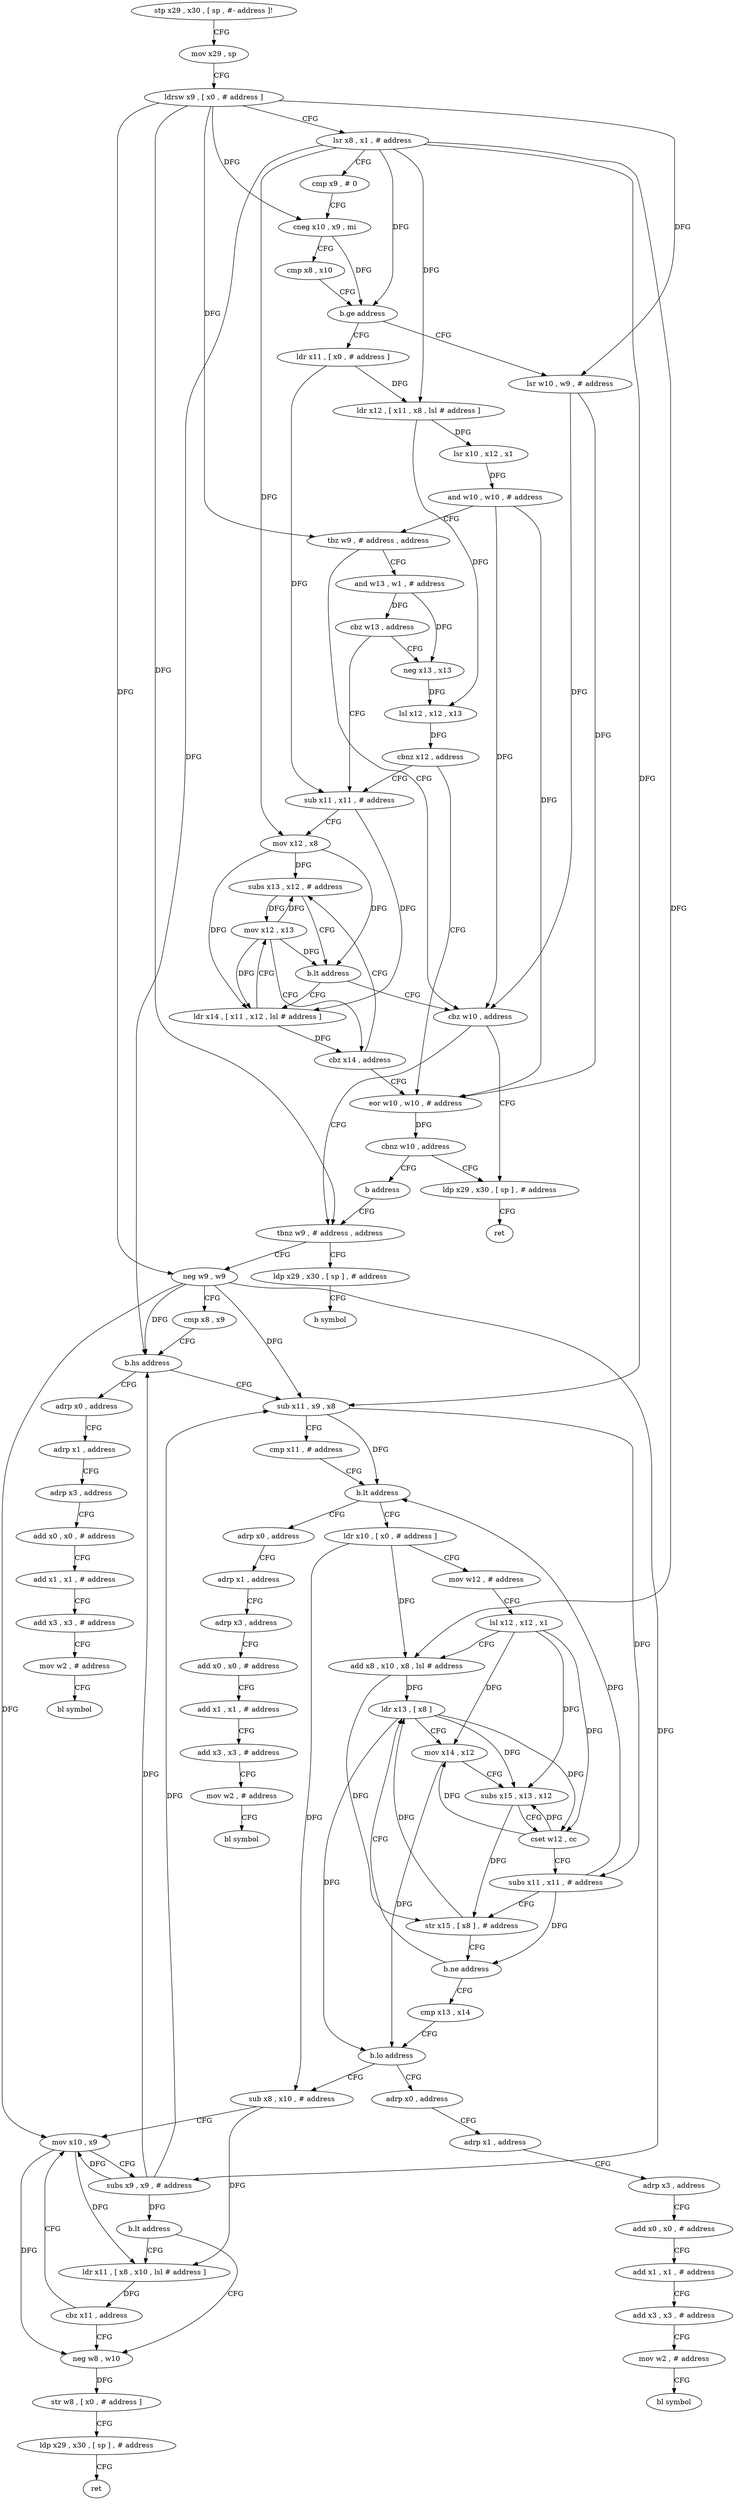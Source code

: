 digraph "func" {
"4250060" [label = "stp x29 , x30 , [ sp , #- address ]!" ]
"4250064" [label = "mov x29 , sp" ]
"4250068" [label = "ldrsw x9 , [ x0 , # address ]" ]
"4250072" [label = "lsr x8 , x1 , # address" ]
"4250076" [label = "cmp x9 , # 0" ]
"4250080" [label = "cneg x10 , x9 , mi" ]
"4250084" [label = "cmp x8 , x10" ]
"4250088" [label = "b.ge address" ]
"4250172" [label = "lsr w10 , w9 , # address" ]
"4250092" [label = "ldr x11 , [ x0 , # address ]" ]
"4250176" [label = "cbz w10 , address" ]
"4250096" [label = "ldr x12 , [ x11 , x8 , lsl # address ]" ]
"4250100" [label = "lsr x10 , x12 , x1" ]
"4250104" [label = "and w10 , w10 , # address" ]
"4250108" [label = "tbz w9 , # address , address" ]
"4250112" [label = "and w13 , w1 , # address" ]
"4250188" [label = "tbnz w9 , # address , address" ]
"4250200" [label = "neg w9 , w9" ]
"4250192" [label = "ldp x29 , x30 , [ sp ] , # address" ]
"4250180" [label = "ldp x29 , x30 , [ sp ] , # address" ]
"4250184" [label = "ret" ]
"4250116" [label = "cbz w13 , address" ]
"4250132" [label = "sub x11 , x11 , # address" ]
"4250120" [label = "neg x13 , x13" ]
"4250204" [label = "cmp x8 , x9" ]
"4250208" [label = "b.hs address" ]
"4250316" [label = "adrp x0 , address" ]
"4250212" [label = "sub x11 , x9 , x8" ]
"4250196" [label = "b symbol" ]
"4250136" [label = "mov x12 , x8" ]
"4250140" [label = "subs x13 , x12 , # address" ]
"4250124" [label = "lsl x12 , x12 , x13" ]
"4250128" [label = "cbnz x12 , address" ]
"4250160" [label = "eor w10 , w10 , # address" ]
"4250320" [label = "adrp x1 , address" ]
"4250324" [label = "adrp x3 , address" ]
"4250328" [label = "add x0 , x0 , # address" ]
"4250332" [label = "add x1 , x1 , # address" ]
"4250336" [label = "add x3 , x3 , # address" ]
"4250340" [label = "mov w2 , # address" ]
"4250344" [label = "bl symbol" ]
"4250216" [label = "cmp x11 , # address" ]
"4250220" [label = "b.lt address" ]
"4250348" [label = "adrp x0 , address" ]
"4250224" [label = "ldr x10 , [ x0 , # address ]" ]
"4250148" [label = "ldr x14 , [ x11 , x12 , lsl # address ]" ]
"4250152" [label = "mov x12 , x13" ]
"4250156" [label = "cbz x14 , address" ]
"4250164" [label = "cbnz w10 , address" ]
"4250168" [label = "b address" ]
"4250352" [label = "adrp x1 , address" ]
"4250356" [label = "adrp x3 , address" ]
"4250360" [label = "add x0 , x0 , # address" ]
"4250364" [label = "add x1 , x1 , # address" ]
"4250368" [label = "add x3 , x3 , # address" ]
"4250372" [label = "mov w2 , # address" ]
"4250376" [label = "bl symbol" ]
"4250228" [label = "mov w12 , # address" ]
"4250232" [label = "lsl x12 , x12 , x1" ]
"4250236" [label = "add x8 , x10 , x8 , lsl # address" ]
"4250240" [label = "ldr x13 , [ x8 ]" ]
"4250144" [label = "b.lt address" ]
"4250244" [label = "mov x14 , x12" ]
"4250248" [label = "subs x15 , x13 , x12" ]
"4250252" [label = "cset w12 , cc" ]
"4250256" [label = "subs x11 , x11 , # address" ]
"4250260" [label = "str x15 , [ x8 ] , # address" ]
"4250264" [label = "b.ne address" ]
"4250268" [label = "cmp x13 , x14" ]
"4250272" [label = "b.lo address" ]
"4250380" [label = "adrp x0 , address" ]
"4250276" [label = "sub x8 , x10 , # address" ]
"4250384" [label = "adrp x1 , address" ]
"4250388" [label = "adrp x3 , address" ]
"4250392" [label = "add x0 , x0 , # address" ]
"4250396" [label = "add x1 , x1 , # address" ]
"4250400" [label = "add x3 , x3 , # address" ]
"4250404" [label = "mov w2 , # address" ]
"4250408" [label = "bl symbol" ]
"4250280" [label = "mov x10 , x9" ]
"4250300" [label = "neg w8 , w10" ]
"4250304" [label = "str w8 , [ x0 , # address ]" ]
"4250308" [label = "ldp x29 , x30 , [ sp ] , # address" ]
"4250312" [label = "ret" ]
"4250292" [label = "ldr x11 , [ x8 , x10 , lsl # address ]" ]
"4250296" [label = "cbz x11 , address" ]
"4250284" [label = "subs x9 , x9 , # address" ]
"4250288" [label = "b.lt address" ]
"4250060" -> "4250064" [ label = "CFG" ]
"4250064" -> "4250068" [ label = "CFG" ]
"4250068" -> "4250072" [ label = "CFG" ]
"4250068" -> "4250080" [ label = "DFG" ]
"4250068" -> "4250172" [ label = "DFG" ]
"4250068" -> "4250108" [ label = "DFG" ]
"4250068" -> "4250188" [ label = "DFG" ]
"4250068" -> "4250200" [ label = "DFG" ]
"4250072" -> "4250076" [ label = "CFG" ]
"4250072" -> "4250088" [ label = "DFG" ]
"4250072" -> "4250096" [ label = "DFG" ]
"4250072" -> "4250136" [ label = "DFG" ]
"4250072" -> "4250208" [ label = "DFG" ]
"4250072" -> "4250212" [ label = "DFG" ]
"4250072" -> "4250236" [ label = "DFG" ]
"4250076" -> "4250080" [ label = "CFG" ]
"4250080" -> "4250084" [ label = "CFG" ]
"4250080" -> "4250088" [ label = "DFG" ]
"4250084" -> "4250088" [ label = "CFG" ]
"4250088" -> "4250172" [ label = "CFG" ]
"4250088" -> "4250092" [ label = "CFG" ]
"4250172" -> "4250176" [ label = "DFG" ]
"4250172" -> "4250160" [ label = "DFG" ]
"4250092" -> "4250096" [ label = "DFG" ]
"4250092" -> "4250132" [ label = "DFG" ]
"4250176" -> "4250188" [ label = "CFG" ]
"4250176" -> "4250180" [ label = "CFG" ]
"4250096" -> "4250100" [ label = "DFG" ]
"4250096" -> "4250124" [ label = "DFG" ]
"4250100" -> "4250104" [ label = "DFG" ]
"4250104" -> "4250108" [ label = "CFG" ]
"4250104" -> "4250176" [ label = "DFG" ]
"4250104" -> "4250160" [ label = "DFG" ]
"4250108" -> "4250176" [ label = "CFG" ]
"4250108" -> "4250112" [ label = "CFG" ]
"4250112" -> "4250116" [ label = "DFG" ]
"4250112" -> "4250120" [ label = "DFG" ]
"4250188" -> "4250200" [ label = "CFG" ]
"4250188" -> "4250192" [ label = "CFG" ]
"4250200" -> "4250204" [ label = "CFG" ]
"4250200" -> "4250208" [ label = "DFG" ]
"4250200" -> "4250212" [ label = "DFG" ]
"4250200" -> "4250280" [ label = "DFG" ]
"4250200" -> "4250284" [ label = "DFG" ]
"4250192" -> "4250196" [ label = "CFG" ]
"4250180" -> "4250184" [ label = "CFG" ]
"4250116" -> "4250132" [ label = "CFG" ]
"4250116" -> "4250120" [ label = "CFG" ]
"4250132" -> "4250136" [ label = "CFG" ]
"4250132" -> "4250148" [ label = "DFG" ]
"4250120" -> "4250124" [ label = "DFG" ]
"4250204" -> "4250208" [ label = "CFG" ]
"4250208" -> "4250316" [ label = "CFG" ]
"4250208" -> "4250212" [ label = "CFG" ]
"4250316" -> "4250320" [ label = "CFG" ]
"4250212" -> "4250216" [ label = "CFG" ]
"4250212" -> "4250220" [ label = "DFG" ]
"4250212" -> "4250256" [ label = "DFG" ]
"4250136" -> "4250140" [ label = "DFG" ]
"4250136" -> "4250144" [ label = "DFG" ]
"4250136" -> "4250148" [ label = "DFG" ]
"4250140" -> "4250144" [ label = "CFG" ]
"4250140" -> "4250152" [ label = "DFG" ]
"4250124" -> "4250128" [ label = "DFG" ]
"4250128" -> "4250160" [ label = "CFG" ]
"4250128" -> "4250132" [ label = "CFG" ]
"4250160" -> "4250164" [ label = "DFG" ]
"4250320" -> "4250324" [ label = "CFG" ]
"4250324" -> "4250328" [ label = "CFG" ]
"4250328" -> "4250332" [ label = "CFG" ]
"4250332" -> "4250336" [ label = "CFG" ]
"4250336" -> "4250340" [ label = "CFG" ]
"4250340" -> "4250344" [ label = "CFG" ]
"4250216" -> "4250220" [ label = "CFG" ]
"4250220" -> "4250348" [ label = "CFG" ]
"4250220" -> "4250224" [ label = "CFG" ]
"4250348" -> "4250352" [ label = "CFG" ]
"4250224" -> "4250228" [ label = "CFG" ]
"4250224" -> "4250236" [ label = "DFG" ]
"4250224" -> "4250276" [ label = "DFG" ]
"4250148" -> "4250152" [ label = "CFG" ]
"4250148" -> "4250156" [ label = "DFG" ]
"4250152" -> "4250156" [ label = "CFG" ]
"4250152" -> "4250140" [ label = "DFG" ]
"4250152" -> "4250144" [ label = "DFG" ]
"4250152" -> "4250148" [ label = "DFG" ]
"4250156" -> "4250140" [ label = "CFG" ]
"4250156" -> "4250160" [ label = "CFG" ]
"4250164" -> "4250180" [ label = "CFG" ]
"4250164" -> "4250168" [ label = "CFG" ]
"4250168" -> "4250188" [ label = "CFG" ]
"4250352" -> "4250356" [ label = "CFG" ]
"4250356" -> "4250360" [ label = "CFG" ]
"4250360" -> "4250364" [ label = "CFG" ]
"4250364" -> "4250368" [ label = "CFG" ]
"4250368" -> "4250372" [ label = "CFG" ]
"4250372" -> "4250376" [ label = "CFG" ]
"4250228" -> "4250232" [ label = "CFG" ]
"4250232" -> "4250236" [ label = "CFG" ]
"4250232" -> "4250244" [ label = "DFG" ]
"4250232" -> "4250248" [ label = "DFG" ]
"4250232" -> "4250252" [ label = "DFG" ]
"4250236" -> "4250240" [ label = "DFG" ]
"4250236" -> "4250260" [ label = "DFG" ]
"4250240" -> "4250244" [ label = "CFG" ]
"4250240" -> "4250248" [ label = "DFG" ]
"4250240" -> "4250252" [ label = "DFG" ]
"4250240" -> "4250272" [ label = "DFG" ]
"4250144" -> "4250176" [ label = "CFG" ]
"4250144" -> "4250148" [ label = "CFG" ]
"4250244" -> "4250248" [ label = "CFG" ]
"4250244" -> "4250272" [ label = "DFG" ]
"4250248" -> "4250252" [ label = "CFG" ]
"4250248" -> "4250260" [ label = "DFG" ]
"4250252" -> "4250256" [ label = "CFG" ]
"4250252" -> "4250244" [ label = "DFG" ]
"4250252" -> "4250248" [ label = "DFG" ]
"4250256" -> "4250260" [ label = "CFG" ]
"4250256" -> "4250220" [ label = "DFG" ]
"4250256" -> "4250264" [ label = "DFG" ]
"4250260" -> "4250264" [ label = "CFG" ]
"4250260" -> "4250240" [ label = "DFG" ]
"4250264" -> "4250240" [ label = "CFG" ]
"4250264" -> "4250268" [ label = "CFG" ]
"4250268" -> "4250272" [ label = "CFG" ]
"4250272" -> "4250380" [ label = "CFG" ]
"4250272" -> "4250276" [ label = "CFG" ]
"4250380" -> "4250384" [ label = "CFG" ]
"4250276" -> "4250280" [ label = "CFG" ]
"4250276" -> "4250292" [ label = "DFG" ]
"4250384" -> "4250388" [ label = "CFG" ]
"4250388" -> "4250392" [ label = "CFG" ]
"4250392" -> "4250396" [ label = "CFG" ]
"4250396" -> "4250400" [ label = "CFG" ]
"4250400" -> "4250404" [ label = "CFG" ]
"4250404" -> "4250408" [ label = "CFG" ]
"4250280" -> "4250284" [ label = "CFG" ]
"4250280" -> "4250300" [ label = "DFG" ]
"4250280" -> "4250292" [ label = "DFG" ]
"4250300" -> "4250304" [ label = "DFG" ]
"4250304" -> "4250308" [ label = "CFG" ]
"4250308" -> "4250312" [ label = "CFG" ]
"4250292" -> "4250296" [ label = "DFG" ]
"4250296" -> "4250280" [ label = "CFG" ]
"4250296" -> "4250300" [ label = "CFG" ]
"4250284" -> "4250288" [ label = "DFG" ]
"4250284" -> "4250208" [ label = "DFG" ]
"4250284" -> "4250280" [ label = "DFG" ]
"4250284" -> "4250212" [ label = "DFG" ]
"4250288" -> "4250300" [ label = "CFG" ]
"4250288" -> "4250292" [ label = "CFG" ]
}
